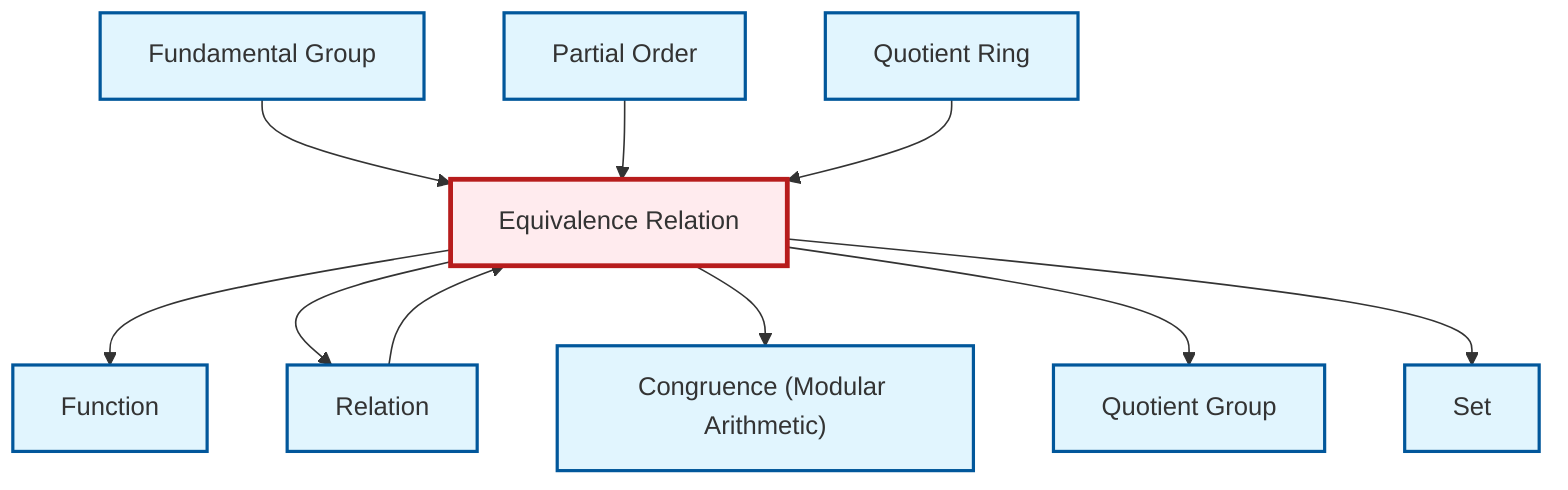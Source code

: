 graph TD
    classDef definition fill:#e1f5fe,stroke:#01579b,stroke-width:2px
    classDef theorem fill:#f3e5f5,stroke:#4a148c,stroke-width:2px
    classDef axiom fill:#fff3e0,stroke:#e65100,stroke-width:2px
    classDef example fill:#e8f5e9,stroke:#1b5e20,stroke-width:2px
    classDef current fill:#ffebee,stroke:#b71c1c,stroke-width:3px
    def-quotient-ring["Quotient Ring"]:::definition
    def-congruence["Congruence (Modular Arithmetic)"]:::definition
    def-function["Function"]:::definition
    def-set["Set"]:::definition
    def-equivalence-relation["Equivalence Relation"]:::definition
    def-fundamental-group["Fundamental Group"]:::definition
    def-quotient-group["Quotient Group"]:::definition
    def-relation["Relation"]:::definition
    def-partial-order["Partial Order"]:::definition
    def-equivalence-relation --> def-function
    def-fundamental-group --> def-equivalence-relation
    def-equivalence-relation --> def-relation
    def-partial-order --> def-equivalence-relation
    def-equivalence-relation --> def-congruence
    def-equivalence-relation --> def-quotient-group
    def-quotient-ring --> def-equivalence-relation
    def-equivalence-relation --> def-set
    def-relation --> def-equivalence-relation
    class def-equivalence-relation current